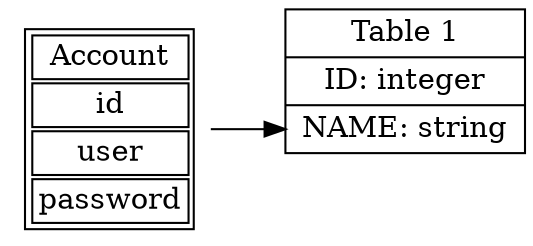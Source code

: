 digraph models_diagram {
    graph[rankdir=LR, overlap=false, splines=true]
    //struct1 [shape=record, label="Table 0|<f0> ID: integer|<f1> TABLE_1_ID: integer"]
    struct2 [shape=record, label="Table 1|<f0> ID: integer|<f1> NAME: string"]
    accStruct1 [
        shape=none,
        label=<<TABLE border="1" cellborder="1">
                <TR><TD port="f0">Account</TD></TR>
                <TR><TD>id</TD></TR>
                <TR><TD>user</TD></TR>
                <TR><TD>password</TD></TR>
                </TABLE>>
    ]
    accStruct1 -> struct2:f1;
}
